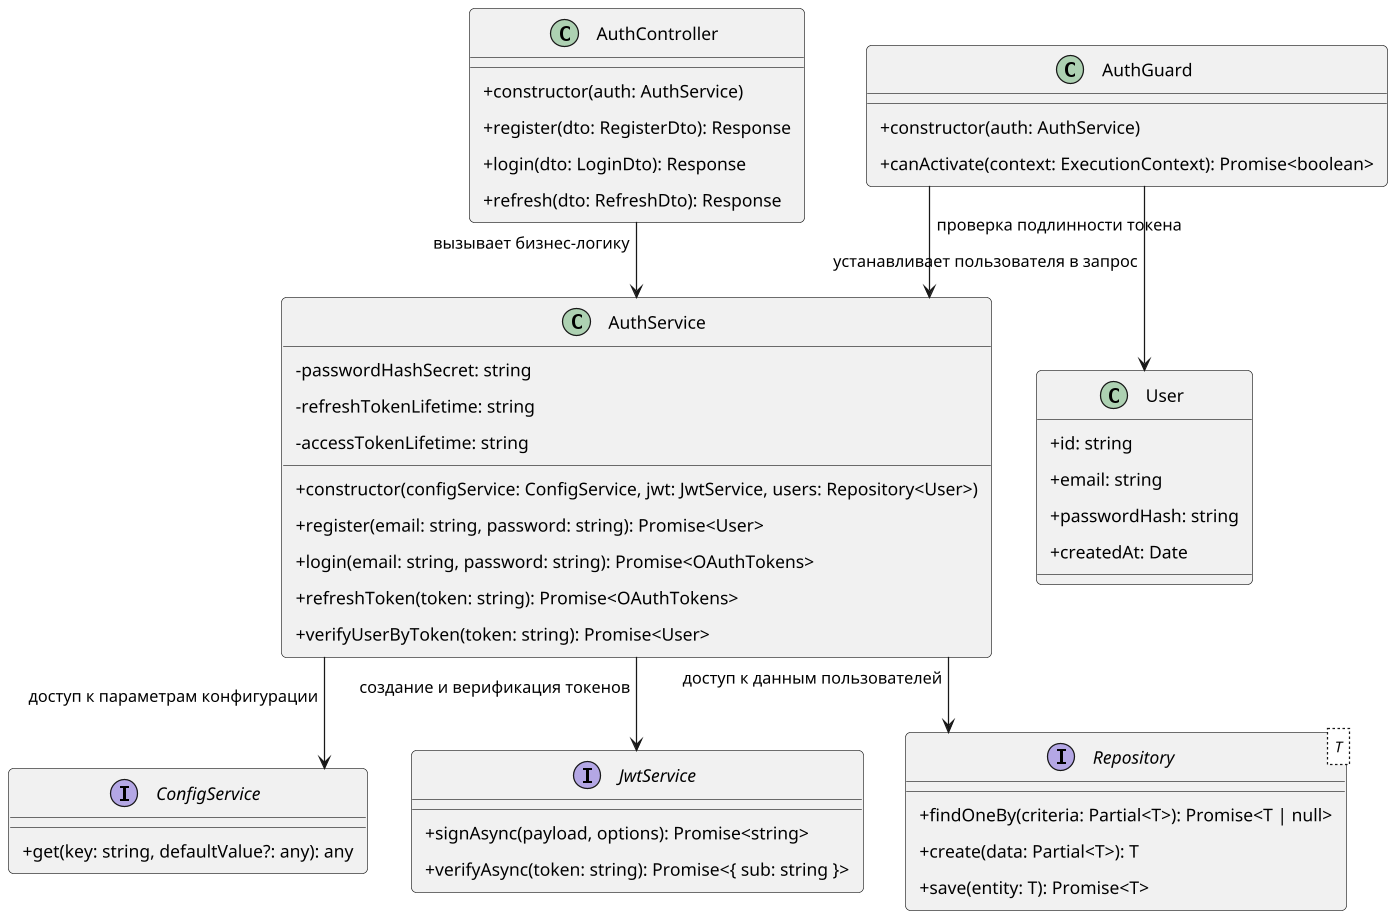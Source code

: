 @startuml AuthModule
top to bottom direction

skinparam classAttributeIconSize 0
skinparam padding 5
skinparam linetype ortho
skinparam shadowing false
skinparam roundcorner 8
skinparam dpi 120

' --- Интерфейсы и зависимости ---
interface ConfigService {
  +get(key: string, defaultValue?: any): any
}

interface JwtService {
  +signAsync(payload, options): Promise<string>
  +verifyAsync(token: string): Promise<{ sub: string }>
}

interface Repository<T> {
  +findOneBy(criteria: Partial<T>): Promise<T | null>
  +create(data: Partial<T>): T
  +save(entity: T): Promise<T>
}

' --- Сущность ---
class User {
  +id: string
  +email: string
  +passwordHash: string
  +createdAt: Date
}

' --- Сервис ---
class AuthService {
  -passwordHashSecret: string
  -refreshTokenLifetime: string
  -accessTokenLifetime: string

  +constructor(configService: ConfigService, jwt: JwtService, users: Repository<User>)
  +register(email: string, password: string): Promise<User>
  +login(email: string, password: string): Promise<OAuthTokens>
  +refreshToken(token: string): Promise<OAuthTokens>
  +verifyUserByToken(token: string): Promise<User>
}

' --- Контроллер ---
class AuthController {
  +constructor(auth: AuthService)
  +register(dto: RegisterDto): Response
  +login(dto: LoginDto): Response
  +refresh(dto: RefreshDto): Response
}

' --- Guard ---
class AuthGuard {
  +constructor(auth: AuthService)
  +canActivate(context: ExecutionContext): Promise<boolean>
}

' --- Связи между компонентами ---
AuthController --> AuthService : вызывает бизнес-логику
AuthService --> Repository : доступ к данным пользователей
AuthService --> JwtService : создание и верификация токенов
AuthService --> ConfigService : доступ к параметрам конфигурации
AuthGuard --> AuthService : проверка подлинности токена
AuthGuard --> User : устанавливает пользователя в запрос

@enduml
